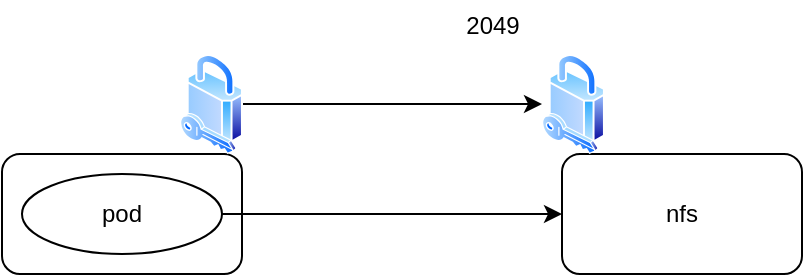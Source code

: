 <mxfile version="24.9.3">
  <diagram name="Page-1" id="eK-WlX3O_mtEtUWw3yvs">
    <mxGraphModel dx="524" dy="557" grid="1" gridSize="10" guides="1" tooltips="1" connect="1" arrows="1" fold="1" page="1" pageScale="1" pageWidth="850" pageHeight="1100" math="0" shadow="0">
      <root>
        <mxCell id="0" />
        <mxCell id="1" parent="0" />
        <mxCell id="bBqMNh3TFkU5Wcg1Qvp1-1" value="" style="rounded=1;whiteSpace=wrap;html=1;" vertex="1" parent="1">
          <mxGeometry x="100" y="100" width="120" height="60" as="geometry" />
        </mxCell>
        <mxCell id="bBqMNh3TFkU5Wcg1Qvp1-2" value="nfs" style="rounded=1;whiteSpace=wrap;html=1;" vertex="1" parent="1">
          <mxGeometry x="380" y="100" width="120" height="60" as="geometry" />
        </mxCell>
        <mxCell id="bBqMNh3TFkU5Wcg1Qvp1-5" style="edgeStyle=orthogonalEdgeStyle;rounded=0;orthogonalLoop=1;jettySize=auto;html=1;entryX=0;entryY=0.5;entryDx=0;entryDy=0;" edge="1" parent="1" source="bBqMNh3TFkU5Wcg1Qvp1-4" target="bBqMNh3TFkU5Wcg1Qvp1-2">
          <mxGeometry relative="1" as="geometry" />
        </mxCell>
        <mxCell id="bBqMNh3TFkU5Wcg1Qvp1-4" value="pod" style="ellipse;whiteSpace=wrap;html=1;" vertex="1" parent="1">
          <mxGeometry x="110" y="110" width="100" height="40" as="geometry" />
        </mxCell>
        <mxCell id="bBqMNh3TFkU5Wcg1Qvp1-8" style="edgeStyle=orthogonalEdgeStyle;rounded=0;orthogonalLoop=1;jettySize=auto;html=1;entryX=0;entryY=0.5;entryDx=0;entryDy=0;" edge="1" parent="1" source="bBqMNh3TFkU5Wcg1Qvp1-6" target="bBqMNh3TFkU5Wcg1Qvp1-7">
          <mxGeometry relative="1" as="geometry" />
        </mxCell>
        <mxCell id="bBqMNh3TFkU5Wcg1Qvp1-6" value="" style="image;aspect=fixed;perimeter=ellipsePerimeter;html=1;align=center;shadow=0;dashed=0;spacingTop=3;image=img/lib/active_directory/security.svg;" vertex="1" parent="1">
          <mxGeometry x="189" y="50" width="31.5" height="50" as="geometry" />
        </mxCell>
        <mxCell id="bBqMNh3TFkU5Wcg1Qvp1-7" value="" style="image;aspect=fixed;perimeter=ellipsePerimeter;html=1;align=center;shadow=0;dashed=0;spacingTop=3;image=img/lib/active_directory/security.svg;" vertex="1" parent="1">
          <mxGeometry x="370" y="50" width="31.5" height="50" as="geometry" />
        </mxCell>
        <mxCell id="bBqMNh3TFkU5Wcg1Qvp1-9" value="2049&lt;div&gt;&lt;br&gt;&lt;/div&gt;" style="text;html=1;align=center;verticalAlign=middle;resizable=0;points=[];autosize=1;strokeColor=none;fillColor=none;" vertex="1" parent="1">
          <mxGeometry x="320" y="23" width="50" height="40" as="geometry" />
        </mxCell>
      </root>
    </mxGraphModel>
  </diagram>
</mxfile>
